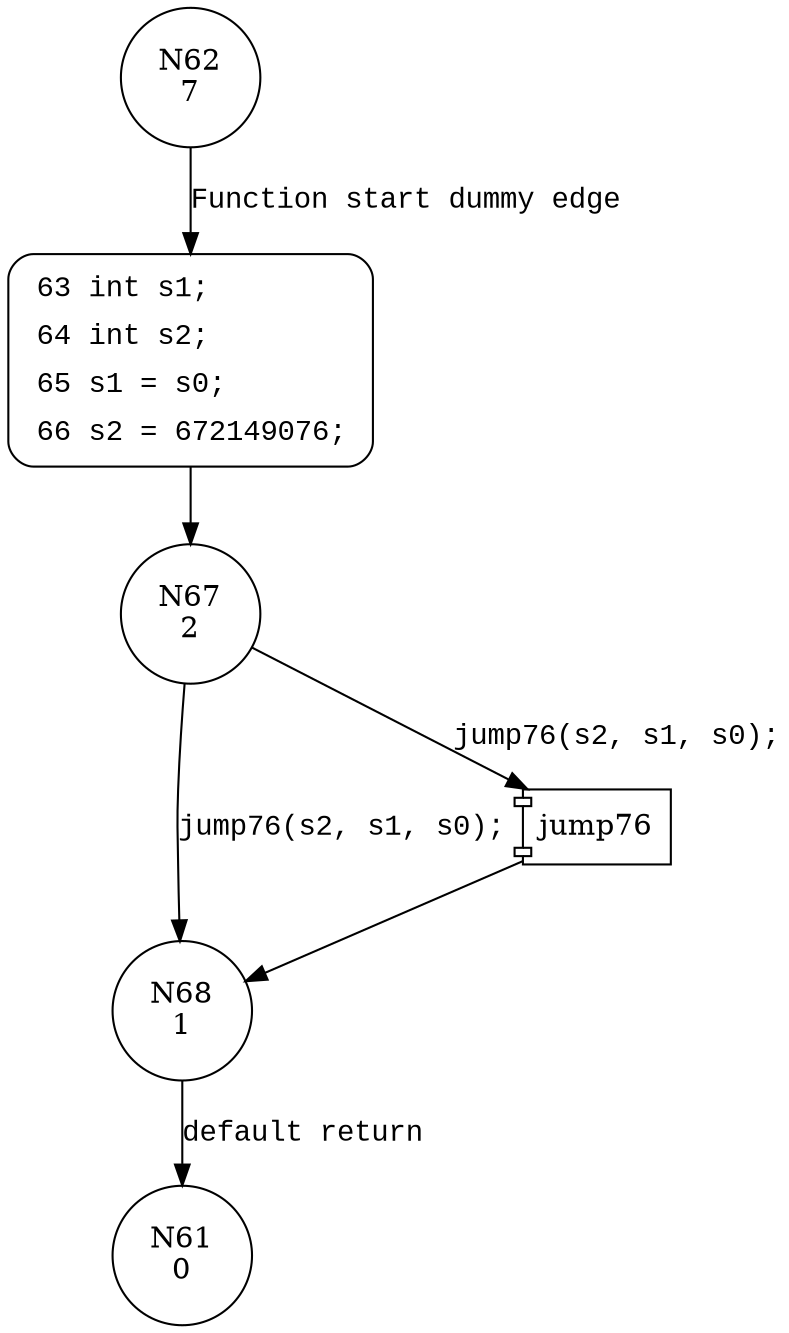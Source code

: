 digraph block76 {
62 [shape="circle" label="N62\n7"]
63 [shape="circle" label="N63\n6"]
67 [shape="circle" label="N67\n2"]
68 [shape="circle" label="N68\n1"]
61 [shape="circle" label="N61\n0"]
63 [style="filled,bold" penwidth="1" fillcolor="white" fontname="Courier New" shape="Mrecord" label=<<table border="0" cellborder="0" cellpadding="3" bgcolor="white"><tr><td align="right">63</td><td align="left">int s1;</td></tr><tr><td align="right">64</td><td align="left">int s2;</td></tr><tr><td align="right">65</td><td align="left">s1 = s0;</td></tr><tr><td align="right">66</td><td align="left">s2 = 672149076;</td></tr></table>>]
63 -> 67[label=""]
62 -> 63 [label="Function start dummy edge" fontname="Courier New"]
100114 [shape="component" label="jump76"]
67 -> 100114 [label="jump76(s2, s1, s0);" fontname="Courier New"]
100114 -> 68 [label="" fontname="Courier New"]
67 -> 68 [label="jump76(s2, s1, s0);" fontname="Courier New"]
68 -> 61 [label="default return" fontname="Courier New"]
}
